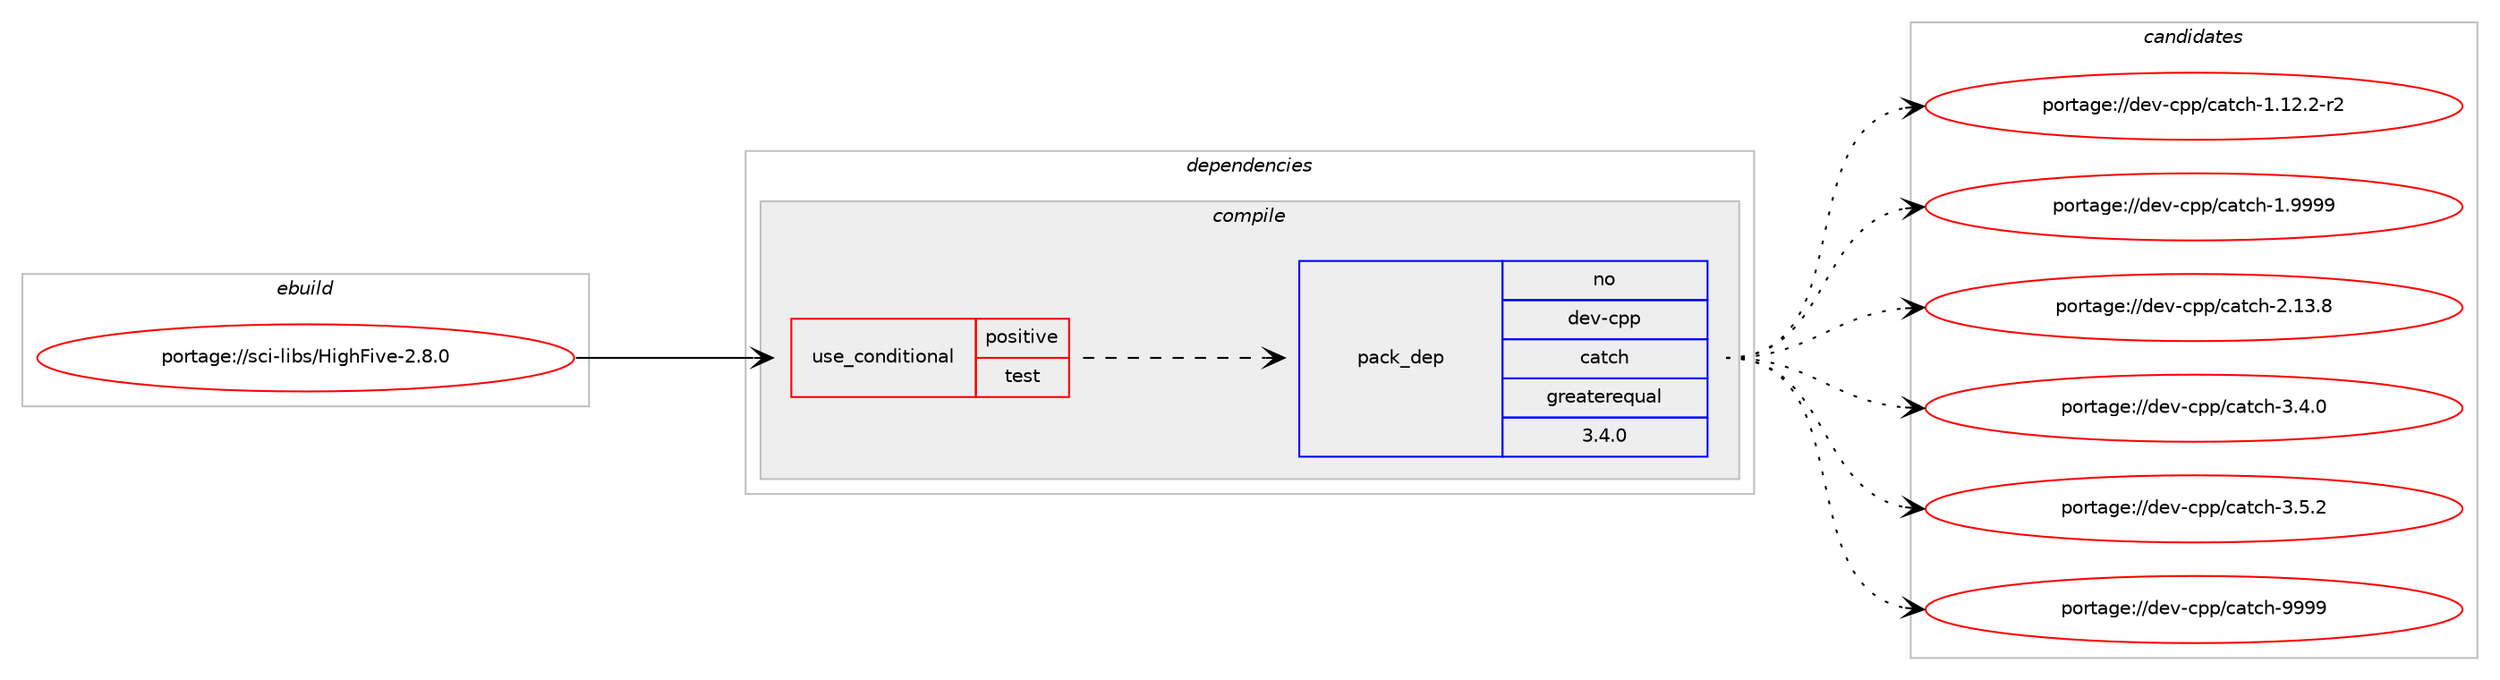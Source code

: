 digraph prolog {

# *************
# Graph options
# *************

newrank=true;
concentrate=true;
compound=true;
graph [rankdir=LR,fontname=Helvetica,fontsize=10,ranksep=1.5];#, ranksep=2.5, nodesep=0.2];
edge  [arrowhead=vee];
node  [fontname=Helvetica,fontsize=10];

# **********
# The ebuild
# **********

subgraph cluster_leftcol {
color=gray;
rank=same;
label=<<i>ebuild</i>>;
id [label="portage://sci-libs/HighFive-2.8.0", color=red, width=4, href="../sci-libs/HighFive-2.8.0.svg"];
}

# ****************
# The dependencies
# ****************

subgraph cluster_midcol {
color=gray;
label=<<i>dependencies</i>>;
subgraph cluster_compile {
fillcolor="#eeeeee";
style=filled;
label=<<i>compile</i>>;
subgraph cond9792 {
dependency14572 [label=<<TABLE BORDER="0" CELLBORDER="1" CELLSPACING="0" CELLPADDING="4"><TR><TD ROWSPAN="3" CELLPADDING="10">use_conditional</TD></TR><TR><TD>positive</TD></TR><TR><TD>test</TD></TR></TABLE>>, shape=none, color=red];
subgraph pack4643 {
dependency14573 [label=<<TABLE BORDER="0" CELLBORDER="1" CELLSPACING="0" CELLPADDING="4" WIDTH="220"><TR><TD ROWSPAN="6" CELLPADDING="30">pack_dep</TD></TR><TR><TD WIDTH="110">no</TD></TR><TR><TD>dev-cpp</TD></TR><TR><TD>catch</TD></TR><TR><TD>greaterequal</TD></TR><TR><TD>3.4.0</TD></TR></TABLE>>, shape=none, color=blue];
}
dependency14572:e -> dependency14573:w [weight=20,style="dashed",arrowhead="vee"];
# *** BEGIN UNKNOWN DEPENDENCY TYPE (TODO) ***
# dependency14572 -> package_dependency(portage://sci-libs/HighFive-2.8.0,install,no,dev-libs,boost,none,[,,],[],[])
# *** END UNKNOWN DEPENDENCY TYPE (TODO) ***

# *** BEGIN UNKNOWN DEPENDENCY TYPE (TODO) ***
# dependency14572 -> package_dependency(portage://sci-libs/HighFive-2.8.0,install,no,dev-cpp,eigen,none,[,,],[],[])
# *** END UNKNOWN DEPENDENCY TYPE (TODO) ***

# *** BEGIN UNKNOWN DEPENDENCY TYPE (TODO) ***
# dependency14572 -> package_dependency(portage://sci-libs/HighFive-2.8.0,install,no,media-libs,opencv,none,[,,],[],[])
# *** END UNKNOWN DEPENDENCY TYPE (TODO) ***

}
id:e -> dependency14572:w [weight=20,style="solid",arrowhead="vee"];
# *** BEGIN UNKNOWN DEPENDENCY TYPE (TODO) ***
# id -> package_dependency(portage://sci-libs/HighFive-2.8.0,install,no,sci-libs,hdf5,none,[,,],[],[use(optenable(mpi),none)])
# *** END UNKNOWN DEPENDENCY TYPE (TODO) ***

}
subgraph cluster_compileandrun {
fillcolor="#eeeeee";
style=filled;
label=<<i>compile and run</i>>;
}
subgraph cluster_run {
fillcolor="#eeeeee";
style=filled;
label=<<i>run</i>>;
# *** BEGIN UNKNOWN DEPENDENCY TYPE (TODO) ***
# id -> package_dependency(portage://sci-libs/HighFive-2.8.0,run,no,sci-libs,hdf5,none,[,,],[],[use(optenable(mpi),none)])
# *** END UNKNOWN DEPENDENCY TYPE (TODO) ***

}
}

# **************
# The candidates
# **************

subgraph cluster_choices {
rank=same;
color=gray;
label=<<i>candidates</i>>;

subgraph choice4643 {
color=black;
nodesep=1;
choice100101118459911211247999711699104454946495046504511450 [label="portage://dev-cpp/catch-1.12.2-r2", color=red, width=4,href="../dev-cpp/catch-1.12.2-r2.svg"];
choice10010111845991121124799971169910445494657575757 [label="portage://dev-cpp/catch-1.9999", color=red, width=4,href="../dev-cpp/catch-1.9999.svg"];
choice10010111845991121124799971169910445504649514656 [label="portage://dev-cpp/catch-2.13.8", color=red, width=4,href="../dev-cpp/catch-2.13.8.svg"];
choice100101118459911211247999711699104455146524648 [label="portage://dev-cpp/catch-3.4.0", color=red, width=4,href="../dev-cpp/catch-3.4.0.svg"];
choice100101118459911211247999711699104455146534650 [label="portage://dev-cpp/catch-3.5.2", color=red, width=4,href="../dev-cpp/catch-3.5.2.svg"];
choice1001011184599112112479997116991044557575757 [label="portage://dev-cpp/catch-9999", color=red, width=4,href="../dev-cpp/catch-9999.svg"];
dependency14573:e -> choice100101118459911211247999711699104454946495046504511450:w [style=dotted,weight="100"];
dependency14573:e -> choice10010111845991121124799971169910445494657575757:w [style=dotted,weight="100"];
dependency14573:e -> choice10010111845991121124799971169910445504649514656:w [style=dotted,weight="100"];
dependency14573:e -> choice100101118459911211247999711699104455146524648:w [style=dotted,weight="100"];
dependency14573:e -> choice100101118459911211247999711699104455146534650:w [style=dotted,weight="100"];
dependency14573:e -> choice1001011184599112112479997116991044557575757:w [style=dotted,weight="100"];
}
}

}
